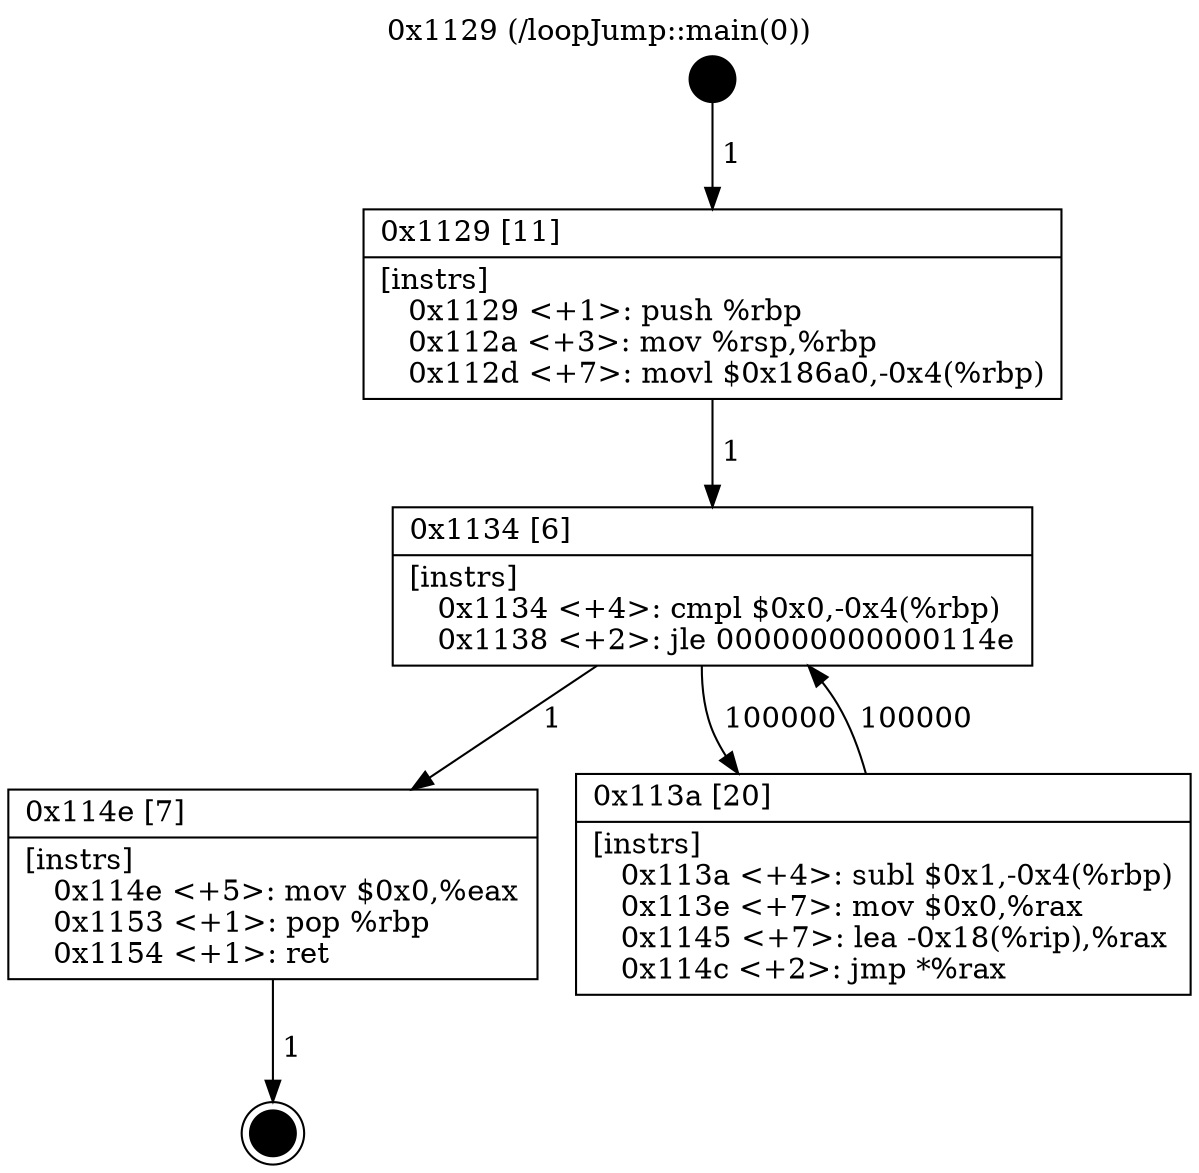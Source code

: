 digraph "0x1129" {
  label = "0x1129 (/loopJump::main(0))"
  labelloc = "t"
  node[shape=record]

  Entry [label="",width=0.3,height=0.3,shape=circle,fillcolor=black,style=filled]
  "0x1134" [label="{
     0x1134 [6]\l
     | [instrs]\l
     &nbsp;&nbsp;0x1134 \<+4\>: cmpl $0x0,-0x4(%rbp)\l
     &nbsp;&nbsp;0x1138 \<+2\>: jle 000000000000114e\l
  }"]
  "0x114e" [label="{
     0x114e [7]\l
     | [instrs]\l
     &nbsp;&nbsp;0x114e \<+5\>: mov $0x0,%eax\l
     &nbsp;&nbsp;0x1153 \<+1\>: pop %rbp\l
     &nbsp;&nbsp;0x1154 \<+1\>: ret\l
  }"]
  "0x113a" [label="{
     0x113a [20]\l
     | [instrs]\l
     &nbsp;&nbsp;0x113a \<+4\>: subl $0x1,-0x4(%rbp)\l
     &nbsp;&nbsp;0x113e \<+7\>: mov $0x0,%rax\l
     &nbsp;&nbsp;0x1145 \<+7\>: lea -0x18(%rip),%rax\l
     &nbsp;&nbsp;0x114c \<+2\>: jmp *%rax\l
  }"]
  "0x1129" [label="{
     0x1129 [11]\l
     | [instrs]\l
     &nbsp;&nbsp;0x1129 \<+1\>: push %rbp\l
     &nbsp;&nbsp;0x112a \<+3\>: mov %rsp,%rbp\l
     &nbsp;&nbsp;0x112d \<+7\>: movl $0x186a0,-0x4(%rbp)\l
  }"]
  Exit [label="",width=0.3,height=0.3,shape=circle,fillcolor=black,style=filled,peripheries=2]
  Entry -> "0x1129" [label=" 1"]
  "0x1134" -> "0x114e" [label=" 1"]
  "0x1134" -> "0x113a" [label=" 100000"]
  "0x1129" -> "0x1134" [label=" 1"]
  "0x113a" -> "0x1134" [label=" 100000"]
  "0x114e" -> Exit [label=" 1"]
}
